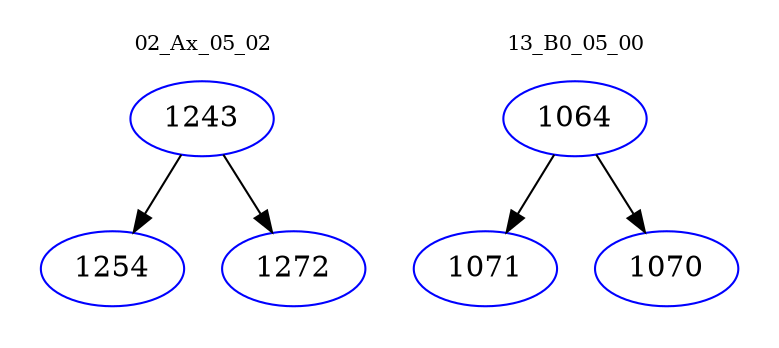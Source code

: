 digraph{
subgraph cluster_0 {
color = white
label = "02_Ax_05_02";
fontsize=10;
T0_1243 [label="1243", color="blue"]
T0_1243 -> T0_1254 [color="black"]
T0_1254 [label="1254", color="blue"]
T0_1243 -> T0_1272 [color="black"]
T0_1272 [label="1272", color="blue"]
}
subgraph cluster_1 {
color = white
label = "13_B0_05_00";
fontsize=10;
T1_1064 [label="1064", color="blue"]
T1_1064 -> T1_1071 [color="black"]
T1_1071 [label="1071", color="blue"]
T1_1064 -> T1_1070 [color="black"]
T1_1070 [label="1070", color="blue"]
}
}
